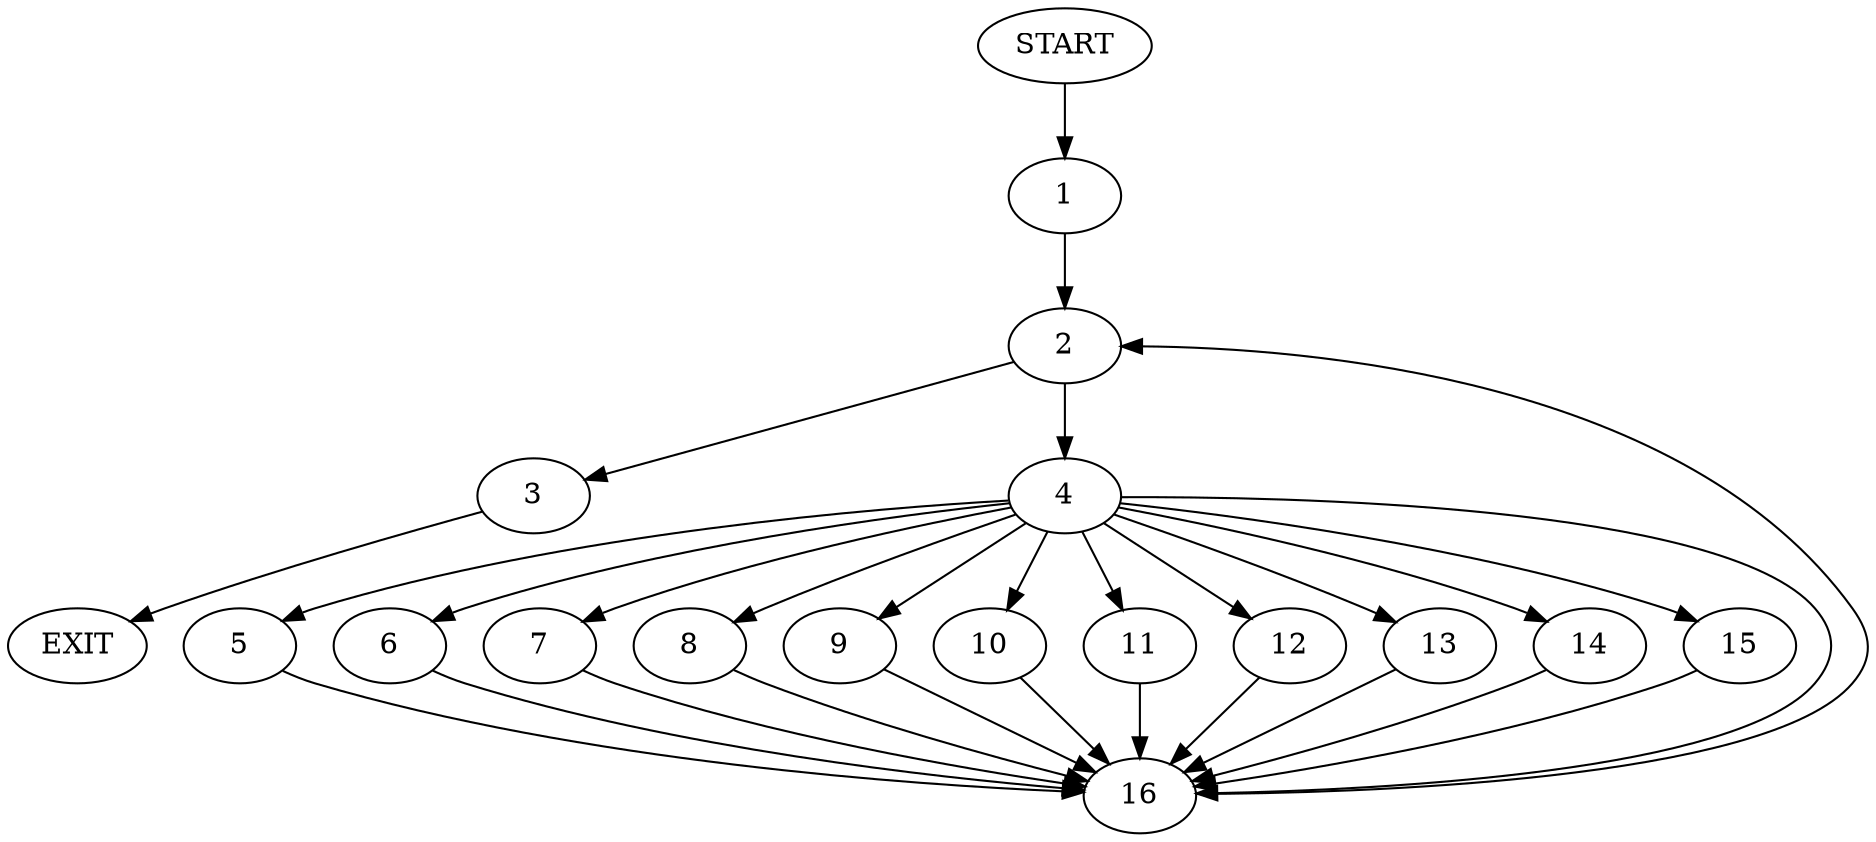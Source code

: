 digraph {
0 [label="START"]
17 [label="EXIT"]
0 -> 1
1 -> 2
2 -> 3
2 -> 4
4 -> 5
4 -> 6
4 -> 7
4 -> 8
4 -> 9
4 -> 10
4 -> 11
4 -> 12
4 -> 13
4 -> 14
4 -> 15
4 -> 16
3 -> 17
11 -> 16
8 -> 16
9 -> 16
10 -> 16
5 -> 16
14 -> 16
6 -> 16
12 -> 16
13 -> 16
16 -> 2
7 -> 16
15 -> 16
}

